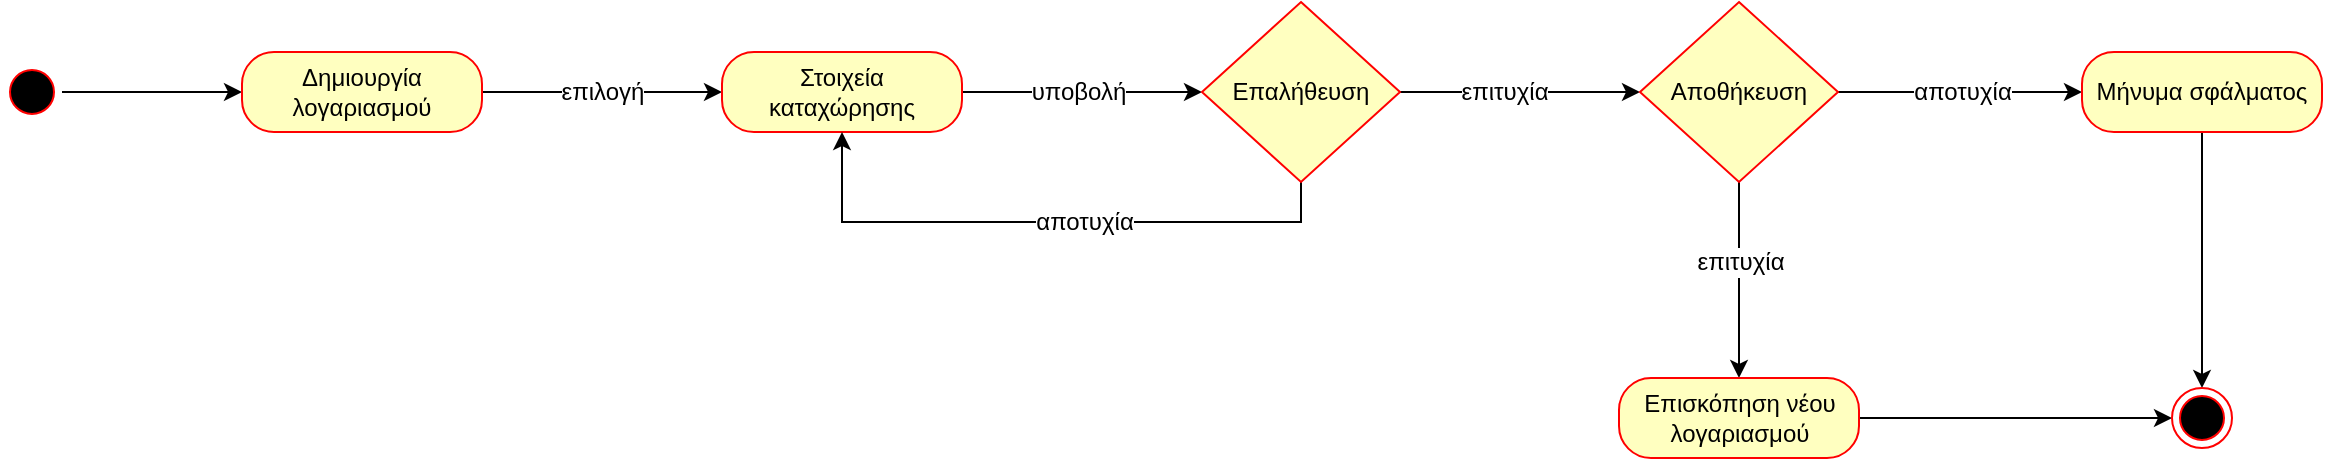 <mxfile version="10.6.3" type="device"><diagram id="xJ_X7taBYr2LfLXHFnqx" name="Page-1"><mxGraphModel dx="1162" dy="637" grid="1" gridSize="10" guides="1" tooltips="1" connect="1" arrows="1" fold="1" page="1" pageScale="1" pageWidth="850" pageHeight="1100" math="0" shadow="0"><root><mxCell id="0"/><mxCell id="1" parent="0"/><mxCell id="Izct7cuH0ghWOm04AbtM-6" style="edgeStyle=orthogonalEdgeStyle;rounded=0;orthogonalLoop=1;jettySize=auto;html=1;exitX=1;exitY=0.5;exitDx=0;exitDy=0;" edge="1" parent="1" source="Izct7cuH0ghWOm04AbtM-1" target="Izct7cuH0ghWOm04AbtM-4"><mxGeometry relative="1" as="geometry"/></mxCell><mxCell id="Izct7cuH0ghWOm04AbtM-1" value="" style="ellipse;html=1;shape=startState;fillColor=#000000;strokeColor=#ff0000;" vertex="1" parent="1"><mxGeometry x="160" y="240" width="30" height="30" as="geometry"/></mxCell><mxCell id="Izct7cuH0ghWOm04AbtM-8" style="edgeStyle=orthogonalEdgeStyle;rounded=0;orthogonalLoop=1;jettySize=auto;html=1;exitX=1;exitY=0.5;exitDx=0;exitDy=0;" edge="1" parent="1" source="Izct7cuH0ghWOm04AbtM-4" target="Izct7cuH0ghWOm04AbtM-7"><mxGeometry relative="1" as="geometry"/></mxCell><mxCell id="Izct7cuH0ghWOm04AbtM-9" value="επιλογή" style="text;html=1;resizable=0;points=[];align=center;verticalAlign=middle;labelBackgroundColor=#ffffff;" vertex="1" connectable="0" parent="Izct7cuH0ghWOm04AbtM-8"><mxGeometry x="0.202" relative="1" as="geometry"><mxPoint x="-12" as="offset"/></mxGeometry></mxCell><mxCell id="Izct7cuH0ghWOm04AbtM-4" value="Δημιουργία λογαριασμού" style="rounded=1;whiteSpace=wrap;html=1;arcSize=40;fontColor=#000000;fillColor=#ffffc0;strokeColor=#ff0000;" vertex="1" parent="1"><mxGeometry x="280" y="235" width="120" height="40" as="geometry"/></mxCell><mxCell id="Izct7cuH0ghWOm04AbtM-18" style="edgeStyle=orthogonalEdgeStyle;rounded=0;orthogonalLoop=1;jettySize=auto;html=1;exitX=1;exitY=0.5;exitDx=0;exitDy=0;entryX=0;entryY=0.5;entryDx=0;entryDy=0;" edge="1" parent="1" source="Izct7cuH0ghWOm04AbtM-7" target="Izct7cuH0ghWOm04AbtM-12"><mxGeometry relative="1" as="geometry"/></mxCell><mxCell id="Izct7cuH0ghWOm04AbtM-20" value="υποβολή" style="text;html=1;resizable=0;points=[];align=center;verticalAlign=middle;labelBackgroundColor=#ffffff;" vertex="1" connectable="0" parent="Izct7cuH0ghWOm04AbtM-18"><mxGeometry x="-0.214" y="-2" relative="1" as="geometry"><mxPoint x="11" y="-2" as="offset"/></mxGeometry></mxCell><mxCell id="Izct7cuH0ghWOm04AbtM-7" value="Στοιχεία καταχώρησης" style="rounded=1;whiteSpace=wrap;html=1;arcSize=40;fontColor=#000000;fillColor=#ffffc0;strokeColor=#ff0000;" vertex="1" parent="1"><mxGeometry x="520" y="235" width="120" height="40" as="geometry"/></mxCell><mxCell id="Izct7cuH0ghWOm04AbtM-19" style="edgeStyle=orthogonalEdgeStyle;rounded=0;orthogonalLoop=1;jettySize=auto;html=1;exitX=0.5;exitY=1;exitDx=0;exitDy=0;entryX=0.5;entryY=1;entryDx=0;entryDy=0;" edge="1" parent="1" source="Izct7cuH0ghWOm04AbtM-12" target="Izct7cuH0ghWOm04AbtM-7"><mxGeometry relative="1" as="geometry"/></mxCell><mxCell id="Izct7cuH0ghWOm04AbtM-21" value="αποτυχία" style="text;html=1;resizable=0;points=[];align=center;verticalAlign=middle;labelBackgroundColor=#ffffff;" vertex="1" connectable="0" parent="Izct7cuH0ghWOm04AbtM-19"><mxGeometry x="-0.196" y="-1" relative="1" as="geometry"><mxPoint x="-10.5" y="1" as="offset"/></mxGeometry></mxCell><mxCell id="Izct7cuH0ghWOm04AbtM-23" style="edgeStyle=orthogonalEdgeStyle;rounded=0;orthogonalLoop=1;jettySize=auto;html=1;exitX=1;exitY=0.5;exitDx=0;exitDy=0;" edge="1" parent="1" source="Izct7cuH0ghWOm04AbtM-12" target="Izct7cuH0ghWOm04AbtM-27"><mxGeometry relative="1" as="geometry"><mxPoint x="960" y="255.069" as="targetPoint"/></mxGeometry></mxCell><mxCell id="Izct7cuH0ghWOm04AbtM-24" value="επιτυχία" style="text;html=1;resizable=0;points=[];align=center;verticalAlign=middle;labelBackgroundColor=#ffffff;" vertex="1" connectable="0" parent="Izct7cuH0ghWOm04AbtM-23"><mxGeometry x="0.147" y="1" relative="1" as="geometry"><mxPoint x="-17" y="1" as="offset"/></mxGeometry></mxCell><mxCell id="Izct7cuH0ghWOm04AbtM-12" value="Επαλήθευση" style="rhombus;whiteSpace=wrap;html=1;fillColor=#ffffc0;strokeColor=#ff0000;" vertex="1" parent="1"><mxGeometry x="760" y="210" width="99" height="90" as="geometry"/></mxCell><mxCell id="Izct7cuH0ghWOm04AbtM-38" style="edgeStyle=orthogonalEdgeStyle;rounded=0;orthogonalLoop=1;jettySize=auto;html=1;exitX=1;exitY=0.5;exitDx=0;exitDy=0;" edge="1" parent="1" source="Izct7cuH0ghWOm04AbtM-27" target="Izct7cuH0ghWOm04AbtM-37"><mxGeometry relative="1" as="geometry"/></mxCell><mxCell id="Izct7cuH0ghWOm04AbtM-41" value="αποτυχία" style="text;html=1;resizable=0;points=[];align=center;verticalAlign=middle;labelBackgroundColor=#ffffff;" vertex="1" connectable="0" parent="Izct7cuH0ghWOm04AbtM-38"><mxGeometry x="-0.004" y="-12" relative="1" as="geometry"><mxPoint x="1" y="-12" as="offset"/></mxGeometry></mxCell><mxCell id="Izct7cuH0ghWOm04AbtM-39" style="edgeStyle=orthogonalEdgeStyle;rounded=0;orthogonalLoop=1;jettySize=auto;html=1;exitX=0.5;exitY=1;exitDx=0;exitDy=0;entryX=0.5;entryY=0;entryDx=0;entryDy=0;" edge="1" parent="1" source="Izct7cuH0ghWOm04AbtM-27" target="Izct7cuH0ghWOm04AbtM-36"><mxGeometry relative="1" as="geometry"/></mxCell><mxCell id="Izct7cuH0ghWOm04AbtM-40" value="επιτυχία" style="text;html=1;resizable=0;points=[];align=center;verticalAlign=middle;labelBackgroundColor=#ffffff;" vertex="1" connectable="0" parent="Izct7cuH0ghWOm04AbtM-39"><mxGeometry x="0.264" y="1" relative="1" as="geometry"><mxPoint x="-1" y="-22" as="offset"/></mxGeometry></mxCell><mxCell id="Izct7cuH0ghWOm04AbtM-27" value="Αποθήκευση" style="rhombus;whiteSpace=wrap;html=1;fillColor=#ffffc0;strokeColor=#ff0000;" vertex="1" parent="1"><mxGeometry x="979" y="210" width="99" height="90" as="geometry"/></mxCell><mxCell id="Izct7cuH0ghWOm04AbtM-43" style="edgeStyle=orthogonalEdgeStyle;rounded=0;orthogonalLoop=1;jettySize=auto;html=1;exitX=1;exitY=0.5;exitDx=0;exitDy=0;entryX=0;entryY=0.5;entryDx=0;entryDy=0;" edge="1" parent="1" source="Izct7cuH0ghWOm04AbtM-36" target="Izct7cuH0ghWOm04AbtM-42"><mxGeometry relative="1" as="geometry"/></mxCell><mxCell id="Izct7cuH0ghWOm04AbtM-36" value="Επισκόπηση νέου λογαριασμού" style="rounded=1;whiteSpace=wrap;html=1;arcSize=40;fontColor=#000000;fillColor=#ffffc0;strokeColor=#ff0000;" vertex="1" parent="1"><mxGeometry x="968.5" y="398" width="120" height="40" as="geometry"/></mxCell><mxCell id="Izct7cuH0ghWOm04AbtM-44" style="edgeStyle=orthogonalEdgeStyle;rounded=0;orthogonalLoop=1;jettySize=auto;html=1;exitX=0.5;exitY=1;exitDx=0;exitDy=0;entryX=0.5;entryY=0;entryDx=0;entryDy=0;" edge="1" parent="1" source="Izct7cuH0ghWOm04AbtM-37" target="Izct7cuH0ghWOm04AbtM-42"><mxGeometry relative="1" as="geometry"/></mxCell><mxCell id="Izct7cuH0ghWOm04AbtM-37" value="Μήνυμα σφάλματος" style="rounded=1;whiteSpace=wrap;html=1;arcSize=40;fontColor=#000000;fillColor=#ffffc0;strokeColor=#ff0000;" vertex="1" parent="1"><mxGeometry x="1200" y="235" width="120" height="40" as="geometry"/></mxCell><mxCell id="Izct7cuH0ghWOm04AbtM-42" value="" style="ellipse;html=1;shape=endState;fillColor=#000000;strokeColor=#ff0000;" vertex="1" parent="1"><mxGeometry x="1245" y="403" width="30" height="30" as="geometry"/></mxCell></root></mxGraphModel></diagram></mxfile>